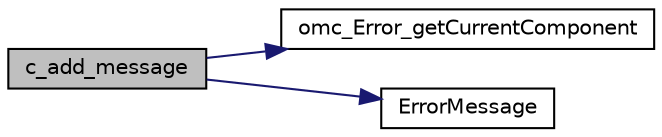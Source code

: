digraph "c_add_message"
{
  edge [fontname="Helvetica",fontsize="10",labelfontname="Helvetica",labelfontsize="10"];
  node [fontname="Helvetica",fontsize="10",shape=record];
  rankdir="LR";
  Node0 [label="c_add_message",height=0.2,width=0.4,color="black", fillcolor="grey75", style="filled", fontcolor="black"];
  Node0 -> Node1 [color="midnightblue",fontsize="10",style="solid",fontname="Helvetica"];
  Node1 [label="omc_Error_getCurrentComponent",height=0.2,width=0.4,color="black", fillcolor="white", style="filled",URL="$dc/d1d/errorext_8cpp.html#ac10b925109e79118a444efff630809a9"];
  Node0 -> Node2 [color="midnightblue",fontsize="10",style="solid",fontname="Helvetica"];
  Node2 [label="ErrorMessage",height=0.2,width=0.4,color="black", fillcolor="white", style="filled",URL="$d4/dbe/_o_m_c_monitor_8c.html#ad78b5494db8b59027d08860c5efce10f"];
}
